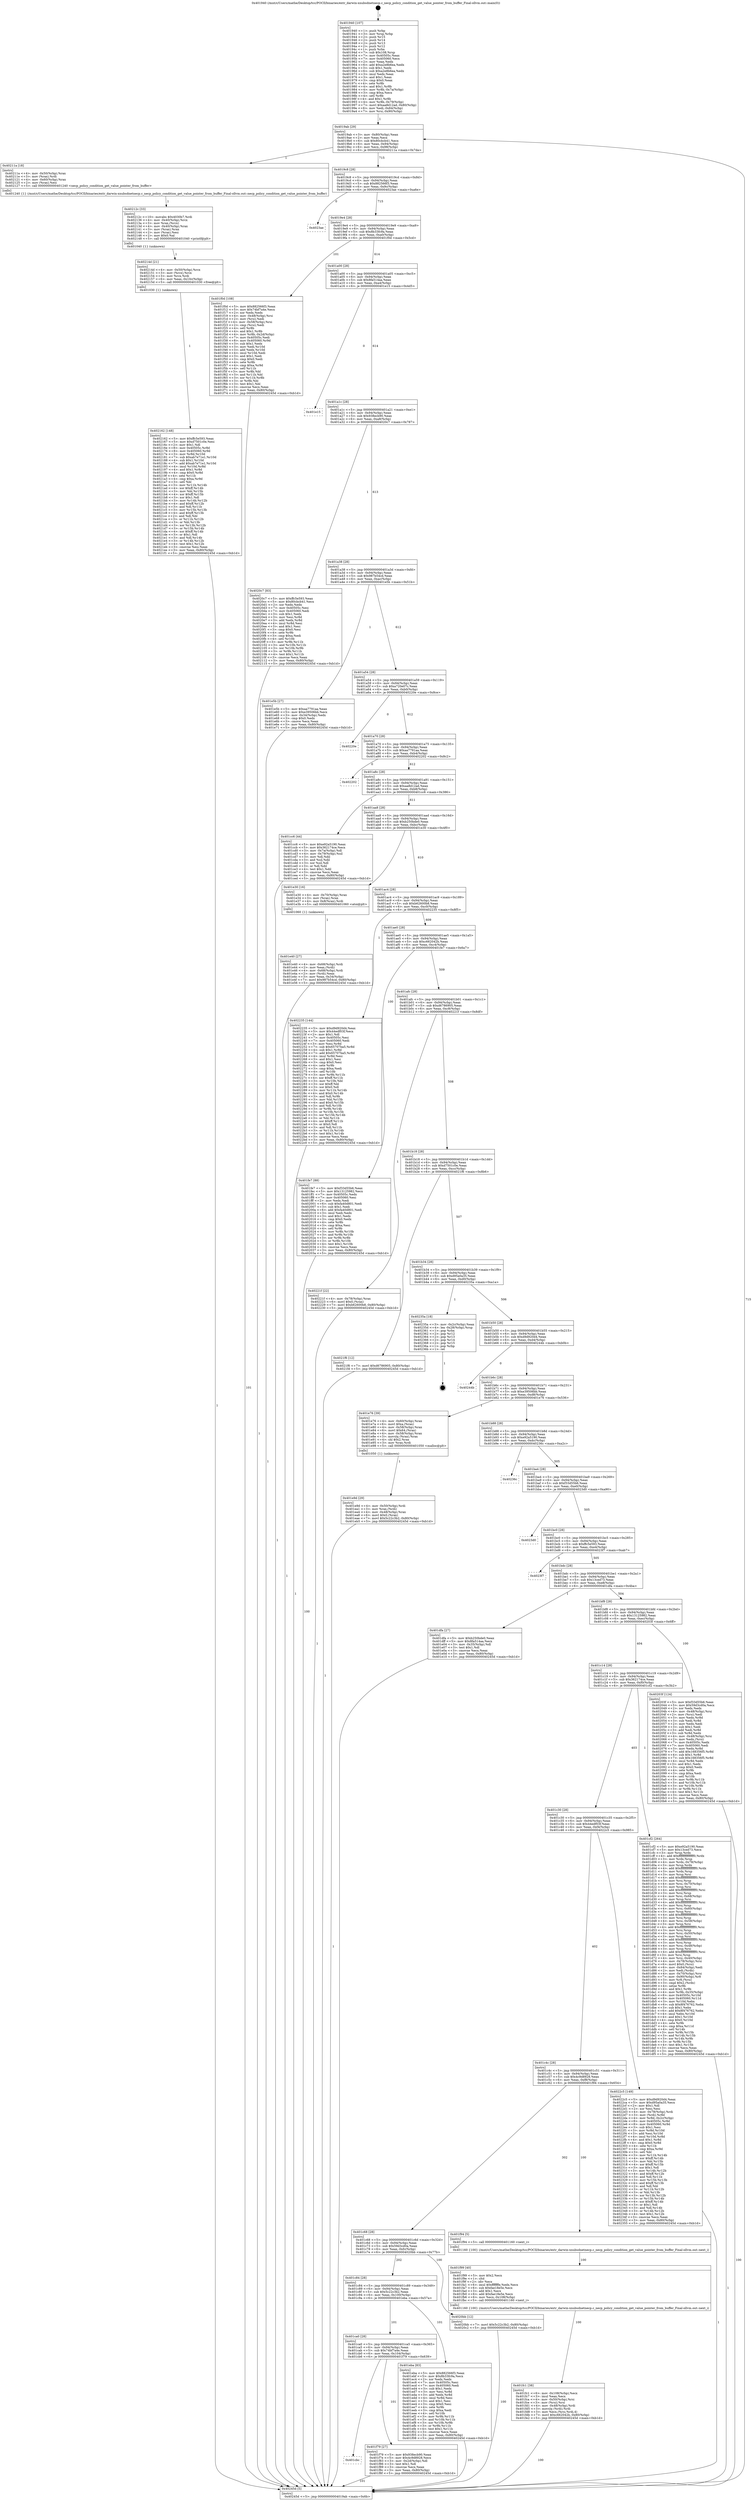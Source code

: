 digraph "0x401940" {
  label = "0x401940 (/mnt/c/Users/mathe/Desktop/tcc/POCII/binaries/extr_darwin-xnubsdnetnecp.c_necp_policy_condition_get_value_pointer_from_buffer_Final-ollvm.out::main(0))"
  labelloc = "t"
  node[shape=record]

  Entry [label="",width=0.3,height=0.3,shape=circle,fillcolor=black,style=filled]
  "0x4019ab" [label="{
     0x4019ab [29]\l
     | [instrs]\l
     &nbsp;&nbsp;0x4019ab \<+3\>: mov -0x80(%rbp),%eax\l
     &nbsp;&nbsp;0x4019ae \<+2\>: mov %eax,%ecx\l
     &nbsp;&nbsp;0x4019b0 \<+6\>: sub $0x80cbcb41,%ecx\l
     &nbsp;&nbsp;0x4019b6 \<+6\>: mov %eax,-0x94(%rbp)\l
     &nbsp;&nbsp;0x4019bc \<+6\>: mov %ecx,-0x98(%rbp)\l
     &nbsp;&nbsp;0x4019c2 \<+6\>: je 000000000040211a \<main+0x7da\>\l
  }"]
  "0x40211a" [label="{
     0x40211a [18]\l
     | [instrs]\l
     &nbsp;&nbsp;0x40211a \<+4\>: mov -0x50(%rbp),%rax\l
     &nbsp;&nbsp;0x40211e \<+3\>: mov (%rax),%rdi\l
     &nbsp;&nbsp;0x402121 \<+4\>: mov -0x60(%rbp),%rax\l
     &nbsp;&nbsp;0x402125 \<+2\>: mov (%rax),%esi\l
     &nbsp;&nbsp;0x402127 \<+5\>: call 0000000000401240 \<necp_policy_condition_get_value_pointer_from_buffer\>\l
     | [calls]\l
     &nbsp;&nbsp;0x401240 \{1\} (/mnt/c/Users/mathe/Desktop/tcc/POCII/binaries/extr_darwin-xnubsdnetnecp.c_necp_policy_condition_get_value_pointer_from_buffer_Final-ollvm.out::necp_policy_condition_get_value_pointer_from_buffer)\l
  }"]
  "0x4019c8" [label="{
     0x4019c8 [28]\l
     | [instrs]\l
     &nbsp;&nbsp;0x4019c8 \<+5\>: jmp 00000000004019cd \<main+0x8d\>\l
     &nbsp;&nbsp;0x4019cd \<+6\>: mov -0x94(%rbp),%eax\l
     &nbsp;&nbsp;0x4019d3 \<+5\>: sub $0x882566f3,%eax\l
     &nbsp;&nbsp;0x4019d8 \<+6\>: mov %eax,-0x9c(%rbp)\l
     &nbsp;&nbsp;0x4019de \<+6\>: je 00000000004023ae \<main+0xa6e\>\l
  }"]
  Exit [label="",width=0.3,height=0.3,shape=circle,fillcolor=black,style=filled,peripheries=2]
  "0x4023ae" [label="{
     0x4023ae\l
  }", style=dashed]
  "0x4019e4" [label="{
     0x4019e4 [28]\l
     | [instrs]\l
     &nbsp;&nbsp;0x4019e4 \<+5\>: jmp 00000000004019e9 \<main+0xa9\>\l
     &nbsp;&nbsp;0x4019e9 \<+6\>: mov -0x94(%rbp),%eax\l
     &nbsp;&nbsp;0x4019ef \<+5\>: sub $0x8b33fc9a,%eax\l
     &nbsp;&nbsp;0x4019f4 \<+6\>: mov %eax,-0xa0(%rbp)\l
     &nbsp;&nbsp;0x4019fa \<+6\>: je 0000000000401f0d \<main+0x5cd\>\l
  }"]
  "0x402162" [label="{
     0x402162 [148]\l
     | [instrs]\l
     &nbsp;&nbsp;0x402162 \<+5\>: mov $0xffc5e593,%eax\l
     &nbsp;&nbsp;0x402167 \<+5\>: mov $0xd7501c0e,%esi\l
     &nbsp;&nbsp;0x40216c \<+2\>: mov $0x1,%dl\l
     &nbsp;&nbsp;0x40216e \<+8\>: mov 0x40505c,%r8d\l
     &nbsp;&nbsp;0x402176 \<+8\>: mov 0x405060,%r9d\l
     &nbsp;&nbsp;0x40217e \<+3\>: mov %r8d,%r10d\l
     &nbsp;&nbsp;0x402181 \<+7\>: sub $0xab7e71e1,%r10d\l
     &nbsp;&nbsp;0x402188 \<+4\>: sub $0x1,%r10d\l
     &nbsp;&nbsp;0x40218c \<+7\>: add $0xab7e71e1,%r10d\l
     &nbsp;&nbsp;0x402193 \<+4\>: imul %r10d,%r8d\l
     &nbsp;&nbsp;0x402197 \<+4\>: and $0x1,%r8d\l
     &nbsp;&nbsp;0x40219b \<+4\>: cmp $0x0,%r8d\l
     &nbsp;&nbsp;0x40219f \<+4\>: sete %r11b\l
     &nbsp;&nbsp;0x4021a3 \<+4\>: cmp $0xa,%r9d\l
     &nbsp;&nbsp;0x4021a7 \<+3\>: setl %bl\l
     &nbsp;&nbsp;0x4021aa \<+3\>: mov %r11b,%r14b\l
     &nbsp;&nbsp;0x4021ad \<+4\>: xor $0xff,%r14b\l
     &nbsp;&nbsp;0x4021b1 \<+3\>: mov %bl,%r15b\l
     &nbsp;&nbsp;0x4021b4 \<+4\>: xor $0xff,%r15b\l
     &nbsp;&nbsp;0x4021b8 \<+3\>: xor $0x1,%dl\l
     &nbsp;&nbsp;0x4021bb \<+3\>: mov %r14b,%r12b\l
     &nbsp;&nbsp;0x4021be \<+4\>: and $0xff,%r12b\l
     &nbsp;&nbsp;0x4021c2 \<+3\>: and %dl,%r11b\l
     &nbsp;&nbsp;0x4021c5 \<+3\>: mov %r15b,%r13b\l
     &nbsp;&nbsp;0x4021c8 \<+4\>: and $0xff,%r13b\l
     &nbsp;&nbsp;0x4021cc \<+2\>: and %dl,%bl\l
     &nbsp;&nbsp;0x4021ce \<+3\>: or %r11b,%r12b\l
     &nbsp;&nbsp;0x4021d1 \<+3\>: or %bl,%r13b\l
     &nbsp;&nbsp;0x4021d4 \<+3\>: xor %r13b,%r12b\l
     &nbsp;&nbsp;0x4021d7 \<+3\>: or %r15b,%r14b\l
     &nbsp;&nbsp;0x4021da \<+4\>: xor $0xff,%r14b\l
     &nbsp;&nbsp;0x4021de \<+3\>: or $0x1,%dl\l
     &nbsp;&nbsp;0x4021e1 \<+3\>: and %dl,%r14b\l
     &nbsp;&nbsp;0x4021e4 \<+3\>: or %r14b,%r12b\l
     &nbsp;&nbsp;0x4021e7 \<+4\>: test $0x1,%r12b\l
     &nbsp;&nbsp;0x4021eb \<+3\>: cmovne %esi,%eax\l
     &nbsp;&nbsp;0x4021ee \<+3\>: mov %eax,-0x80(%rbp)\l
     &nbsp;&nbsp;0x4021f1 \<+5\>: jmp 000000000040245d \<main+0xb1d\>\l
  }"]
  "0x401f0d" [label="{
     0x401f0d [108]\l
     | [instrs]\l
     &nbsp;&nbsp;0x401f0d \<+5\>: mov $0x882566f3,%eax\l
     &nbsp;&nbsp;0x401f12 \<+5\>: mov $0x74bf7a4e,%ecx\l
     &nbsp;&nbsp;0x401f17 \<+2\>: xor %edx,%edx\l
     &nbsp;&nbsp;0x401f19 \<+4\>: mov -0x48(%rbp),%rsi\l
     &nbsp;&nbsp;0x401f1d \<+2\>: mov (%rsi),%edi\l
     &nbsp;&nbsp;0x401f1f \<+4\>: mov -0x58(%rbp),%rsi\l
     &nbsp;&nbsp;0x401f23 \<+2\>: cmp (%rsi),%edi\l
     &nbsp;&nbsp;0x401f25 \<+4\>: setl %r8b\l
     &nbsp;&nbsp;0x401f29 \<+4\>: and $0x1,%r8b\l
     &nbsp;&nbsp;0x401f2d \<+4\>: mov %r8b,-0x2d(%rbp)\l
     &nbsp;&nbsp;0x401f31 \<+7\>: mov 0x40505c,%edi\l
     &nbsp;&nbsp;0x401f38 \<+8\>: mov 0x405060,%r9d\l
     &nbsp;&nbsp;0x401f40 \<+3\>: sub $0x1,%edx\l
     &nbsp;&nbsp;0x401f43 \<+3\>: mov %edi,%r10d\l
     &nbsp;&nbsp;0x401f46 \<+3\>: add %edx,%r10d\l
     &nbsp;&nbsp;0x401f49 \<+4\>: imul %r10d,%edi\l
     &nbsp;&nbsp;0x401f4d \<+3\>: and $0x1,%edi\l
     &nbsp;&nbsp;0x401f50 \<+3\>: cmp $0x0,%edi\l
     &nbsp;&nbsp;0x401f53 \<+4\>: sete %r8b\l
     &nbsp;&nbsp;0x401f57 \<+4\>: cmp $0xa,%r9d\l
     &nbsp;&nbsp;0x401f5b \<+4\>: setl %r11b\l
     &nbsp;&nbsp;0x401f5f \<+3\>: mov %r8b,%bl\l
     &nbsp;&nbsp;0x401f62 \<+3\>: and %r11b,%bl\l
     &nbsp;&nbsp;0x401f65 \<+3\>: xor %r11b,%r8b\l
     &nbsp;&nbsp;0x401f68 \<+3\>: or %r8b,%bl\l
     &nbsp;&nbsp;0x401f6b \<+3\>: test $0x1,%bl\l
     &nbsp;&nbsp;0x401f6e \<+3\>: cmovne %ecx,%eax\l
     &nbsp;&nbsp;0x401f71 \<+3\>: mov %eax,-0x80(%rbp)\l
     &nbsp;&nbsp;0x401f74 \<+5\>: jmp 000000000040245d \<main+0xb1d\>\l
  }"]
  "0x401a00" [label="{
     0x401a00 [28]\l
     | [instrs]\l
     &nbsp;&nbsp;0x401a00 \<+5\>: jmp 0000000000401a05 \<main+0xc5\>\l
     &nbsp;&nbsp;0x401a05 \<+6\>: mov -0x94(%rbp),%eax\l
     &nbsp;&nbsp;0x401a0b \<+5\>: sub $0x8fa514aa,%eax\l
     &nbsp;&nbsp;0x401a10 \<+6\>: mov %eax,-0xa4(%rbp)\l
     &nbsp;&nbsp;0x401a16 \<+6\>: je 0000000000401e15 \<main+0x4d5\>\l
  }"]
  "0x40214d" [label="{
     0x40214d [21]\l
     | [instrs]\l
     &nbsp;&nbsp;0x40214d \<+4\>: mov -0x50(%rbp),%rcx\l
     &nbsp;&nbsp;0x402151 \<+3\>: mov (%rcx),%rcx\l
     &nbsp;&nbsp;0x402154 \<+3\>: mov %rcx,%rdi\l
     &nbsp;&nbsp;0x402157 \<+6\>: mov %eax,-0x10c(%rbp)\l
     &nbsp;&nbsp;0x40215d \<+5\>: call 0000000000401030 \<free@plt\>\l
     | [calls]\l
     &nbsp;&nbsp;0x401030 \{1\} (unknown)\l
  }"]
  "0x401e15" [label="{
     0x401e15\l
  }", style=dashed]
  "0x401a1c" [label="{
     0x401a1c [28]\l
     | [instrs]\l
     &nbsp;&nbsp;0x401a1c \<+5\>: jmp 0000000000401a21 \<main+0xe1\>\l
     &nbsp;&nbsp;0x401a21 \<+6\>: mov -0x94(%rbp),%eax\l
     &nbsp;&nbsp;0x401a27 \<+5\>: sub $0x938ecb90,%eax\l
     &nbsp;&nbsp;0x401a2c \<+6\>: mov %eax,-0xa8(%rbp)\l
     &nbsp;&nbsp;0x401a32 \<+6\>: je 00000000004020c7 \<main+0x787\>\l
  }"]
  "0x40212c" [label="{
     0x40212c [33]\l
     | [instrs]\l
     &nbsp;&nbsp;0x40212c \<+10\>: movabs $0x4030b7,%rdi\l
     &nbsp;&nbsp;0x402136 \<+4\>: mov -0x40(%rbp),%rcx\l
     &nbsp;&nbsp;0x40213a \<+3\>: mov %rax,(%rcx)\l
     &nbsp;&nbsp;0x40213d \<+4\>: mov -0x40(%rbp),%rax\l
     &nbsp;&nbsp;0x402141 \<+3\>: mov (%rax),%rax\l
     &nbsp;&nbsp;0x402144 \<+2\>: mov (%rax),%esi\l
     &nbsp;&nbsp;0x402146 \<+2\>: mov $0x0,%al\l
     &nbsp;&nbsp;0x402148 \<+5\>: call 0000000000401040 \<printf@plt\>\l
     | [calls]\l
     &nbsp;&nbsp;0x401040 \{1\} (unknown)\l
  }"]
  "0x4020c7" [label="{
     0x4020c7 [83]\l
     | [instrs]\l
     &nbsp;&nbsp;0x4020c7 \<+5\>: mov $0xffc5e593,%eax\l
     &nbsp;&nbsp;0x4020cc \<+5\>: mov $0x80cbcb41,%ecx\l
     &nbsp;&nbsp;0x4020d1 \<+2\>: xor %edx,%edx\l
     &nbsp;&nbsp;0x4020d3 \<+7\>: mov 0x40505c,%esi\l
     &nbsp;&nbsp;0x4020da \<+7\>: mov 0x405060,%edi\l
     &nbsp;&nbsp;0x4020e1 \<+3\>: sub $0x1,%edx\l
     &nbsp;&nbsp;0x4020e4 \<+3\>: mov %esi,%r8d\l
     &nbsp;&nbsp;0x4020e7 \<+3\>: add %edx,%r8d\l
     &nbsp;&nbsp;0x4020ea \<+4\>: imul %r8d,%esi\l
     &nbsp;&nbsp;0x4020ee \<+3\>: and $0x1,%esi\l
     &nbsp;&nbsp;0x4020f1 \<+3\>: cmp $0x0,%esi\l
     &nbsp;&nbsp;0x4020f4 \<+4\>: sete %r9b\l
     &nbsp;&nbsp;0x4020f8 \<+3\>: cmp $0xa,%edi\l
     &nbsp;&nbsp;0x4020fb \<+4\>: setl %r10b\l
     &nbsp;&nbsp;0x4020ff \<+3\>: mov %r9b,%r11b\l
     &nbsp;&nbsp;0x402102 \<+3\>: and %r10b,%r11b\l
     &nbsp;&nbsp;0x402105 \<+3\>: xor %r10b,%r9b\l
     &nbsp;&nbsp;0x402108 \<+3\>: or %r9b,%r11b\l
     &nbsp;&nbsp;0x40210b \<+4\>: test $0x1,%r11b\l
     &nbsp;&nbsp;0x40210f \<+3\>: cmovne %ecx,%eax\l
     &nbsp;&nbsp;0x402112 \<+3\>: mov %eax,-0x80(%rbp)\l
     &nbsp;&nbsp;0x402115 \<+5\>: jmp 000000000040245d \<main+0xb1d\>\l
  }"]
  "0x401a38" [label="{
     0x401a38 [28]\l
     | [instrs]\l
     &nbsp;&nbsp;0x401a38 \<+5\>: jmp 0000000000401a3d \<main+0xfd\>\l
     &nbsp;&nbsp;0x401a3d \<+6\>: mov -0x94(%rbp),%eax\l
     &nbsp;&nbsp;0x401a43 \<+5\>: sub $0x987b54cd,%eax\l
     &nbsp;&nbsp;0x401a48 \<+6\>: mov %eax,-0xac(%rbp)\l
     &nbsp;&nbsp;0x401a4e \<+6\>: je 0000000000401e5b \<main+0x51b\>\l
  }"]
  "0x401fc1" [label="{
     0x401fc1 [38]\l
     | [instrs]\l
     &nbsp;&nbsp;0x401fc1 \<+6\>: mov -0x108(%rbp),%ecx\l
     &nbsp;&nbsp;0x401fc7 \<+3\>: imul %eax,%ecx\l
     &nbsp;&nbsp;0x401fca \<+4\>: mov -0x50(%rbp),%rsi\l
     &nbsp;&nbsp;0x401fce \<+3\>: mov (%rsi),%rsi\l
     &nbsp;&nbsp;0x401fd1 \<+4\>: mov -0x48(%rbp),%rdi\l
     &nbsp;&nbsp;0x401fd5 \<+3\>: movslq (%rdi),%rdi\l
     &nbsp;&nbsp;0x401fd8 \<+3\>: mov %ecx,(%rsi,%rdi,4)\l
     &nbsp;&nbsp;0x401fdb \<+7\>: movl $0xc662042b,-0x80(%rbp)\l
     &nbsp;&nbsp;0x401fe2 \<+5\>: jmp 000000000040245d \<main+0xb1d\>\l
  }"]
  "0x401e5b" [label="{
     0x401e5b [27]\l
     | [instrs]\l
     &nbsp;&nbsp;0x401e5b \<+5\>: mov $0xaa7791aa,%eax\l
     &nbsp;&nbsp;0x401e60 \<+5\>: mov $0xe39506bb,%ecx\l
     &nbsp;&nbsp;0x401e65 \<+3\>: mov -0x34(%rbp),%edx\l
     &nbsp;&nbsp;0x401e68 \<+3\>: cmp $0x0,%edx\l
     &nbsp;&nbsp;0x401e6b \<+3\>: cmove %ecx,%eax\l
     &nbsp;&nbsp;0x401e6e \<+3\>: mov %eax,-0x80(%rbp)\l
     &nbsp;&nbsp;0x401e71 \<+5\>: jmp 000000000040245d \<main+0xb1d\>\l
  }"]
  "0x401a54" [label="{
     0x401a54 [28]\l
     | [instrs]\l
     &nbsp;&nbsp;0x401a54 \<+5\>: jmp 0000000000401a59 \<main+0x119\>\l
     &nbsp;&nbsp;0x401a59 \<+6\>: mov -0x94(%rbp),%eax\l
     &nbsp;&nbsp;0x401a5f \<+5\>: sub $0xa720e07c,%eax\l
     &nbsp;&nbsp;0x401a64 \<+6\>: mov %eax,-0xb0(%rbp)\l
     &nbsp;&nbsp;0x401a6a \<+6\>: je 000000000040220e \<main+0x8ce\>\l
  }"]
  "0x401f99" [label="{
     0x401f99 [40]\l
     | [instrs]\l
     &nbsp;&nbsp;0x401f99 \<+5\>: mov $0x2,%ecx\l
     &nbsp;&nbsp;0x401f9e \<+1\>: cltd\l
     &nbsp;&nbsp;0x401f9f \<+2\>: idiv %ecx\l
     &nbsp;&nbsp;0x401fa1 \<+6\>: imul $0xfffffffe,%edx,%ecx\l
     &nbsp;&nbsp;0x401fa7 \<+6\>: sub $0xfae18e5e,%ecx\l
     &nbsp;&nbsp;0x401fad \<+3\>: add $0x1,%ecx\l
     &nbsp;&nbsp;0x401fb0 \<+6\>: add $0xfae18e5e,%ecx\l
     &nbsp;&nbsp;0x401fb6 \<+6\>: mov %ecx,-0x108(%rbp)\l
     &nbsp;&nbsp;0x401fbc \<+5\>: call 0000000000401160 \<next_i\>\l
     | [calls]\l
     &nbsp;&nbsp;0x401160 \{100\} (/mnt/c/Users/mathe/Desktop/tcc/POCII/binaries/extr_darwin-xnubsdnetnecp.c_necp_policy_condition_get_value_pointer_from_buffer_Final-ollvm.out::next_i)\l
  }"]
  "0x40220e" [label="{
     0x40220e\l
  }", style=dashed]
  "0x401a70" [label="{
     0x401a70 [28]\l
     | [instrs]\l
     &nbsp;&nbsp;0x401a70 \<+5\>: jmp 0000000000401a75 \<main+0x135\>\l
     &nbsp;&nbsp;0x401a75 \<+6\>: mov -0x94(%rbp),%eax\l
     &nbsp;&nbsp;0x401a7b \<+5\>: sub $0xaa7791aa,%eax\l
     &nbsp;&nbsp;0x401a80 \<+6\>: mov %eax,-0xb4(%rbp)\l
     &nbsp;&nbsp;0x401a86 \<+6\>: je 0000000000402202 \<main+0x8c2\>\l
  }"]
  "0x401cbc" [label="{
     0x401cbc\l
  }", style=dashed]
  "0x402202" [label="{
     0x402202\l
  }", style=dashed]
  "0x401a8c" [label="{
     0x401a8c [28]\l
     | [instrs]\l
     &nbsp;&nbsp;0x401a8c \<+5\>: jmp 0000000000401a91 \<main+0x151\>\l
     &nbsp;&nbsp;0x401a91 \<+6\>: mov -0x94(%rbp),%eax\l
     &nbsp;&nbsp;0x401a97 \<+5\>: sub $0xaa8d12ad,%eax\l
     &nbsp;&nbsp;0x401a9c \<+6\>: mov %eax,-0xb8(%rbp)\l
     &nbsp;&nbsp;0x401aa2 \<+6\>: je 0000000000401cc6 \<main+0x386\>\l
  }"]
  "0x401f79" [label="{
     0x401f79 [27]\l
     | [instrs]\l
     &nbsp;&nbsp;0x401f79 \<+5\>: mov $0x938ecb90,%eax\l
     &nbsp;&nbsp;0x401f7e \<+5\>: mov $0x4c9d8928,%ecx\l
     &nbsp;&nbsp;0x401f83 \<+3\>: mov -0x2d(%rbp),%dl\l
     &nbsp;&nbsp;0x401f86 \<+3\>: test $0x1,%dl\l
     &nbsp;&nbsp;0x401f89 \<+3\>: cmovne %ecx,%eax\l
     &nbsp;&nbsp;0x401f8c \<+3\>: mov %eax,-0x80(%rbp)\l
     &nbsp;&nbsp;0x401f8f \<+5\>: jmp 000000000040245d \<main+0xb1d\>\l
  }"]
  "0x401cc6" [label="{
     0x401cc6 [44]\l
     | [instrs]\l
     &nbsp;&nbsp;0x401cc6 \<+5\>: mov $0xe92a5190,%eax\l
     &nbsp;&nbsp;0x401ccb \<+5\>: mov $0x362174ce,%ecx\l
     &nbsp;&nbsp;0x401cd0 \<+3\>: mov -0x7a(%rbp),%dl\l
     &nbsp;&nbsp;0x401cd3 \<+4\>: mov -0x79(%rbp),%sil\l
     &nbsp;&nbsp;0x401cd7 \<+3\>: mov %dl,%dil\l
     &nbsp;&nbsp;0x401cda \<+3\>: and %sil,%dil\l
     &nbsp;&nbsp;0x401cdd \<+3\>: xor %sil,%dl\l
     &nbsp;&nbsp;0x401ce0 \<+3\>: or %dl,%dil\l
     &nbsp;&nbsp;0x401ce3 \<+4\>: test $0x1,%dil\l
     &nbsp;&nbsp;0x401ce7 \<+3\>: cmovne %ecx,%eax\l
     &nbsp;&nbsp;0x401cea \<+3\>: mov %eax,-0x80(%rbp)\l
     &nbsp;&nbsp;0x401ced \<+5\>: jmp 000000000040245d \<main+0xb1d\>\l
  }"]
  "0x401aa8" [label="{
     0x401aa8 [28]\l
     | [instrs]\l
     &nbsp;&nbsp;0x401aa8 \<+5\>: jmp 0000000000401aad \<main+0x16d\>\l
     &nbsp;&nbsp;0x401aad \<+6\>: mov -0x94(%rbp),%eax\l
     &nbsp;&nbsp;0x401ab3 \<+5\>: sub $0xb250bde0,%eax\l
     &nbsp;&nbsp;0x401ab8 \<+6\>: mov %eax,-0xbc(%rbp)\l
     &nbsp;&nbsp;0x401abe \<+6\>: je 0000000000401e30 \<main+0x4f0\>\l
  }"]
  "0x40245d" [label="{
     0x40245d [5]\l
     | [instrs]\l
     &nbsp;&nbsp;0x40245d \<+5\>: jmp 00000000004019ab \<main+0x6b\>\l
  }"]
  "0x401940" [label="{
     0x401940 [107]\l
     | [instrs]\l
     &nbsp;&nbsp;0x401940 \<+1\>: push %rbp\l
     &nbsp;&nbsp;0x401941 \<+3\>: mov %rsp,%rbp\l
     &nbsp;&nbsp;0x401944 \<+2\>: push %r15\l
     &nbsp;&nbsp;0x401946 \<+2\>: push %r14\l
     &nbsp;&nbsp;0x401948 \<+2\>: push %r13\l
     &nbsp;&nbsp;0x40194a \<+2\>: push %r12\l
     &nbsp;&nbsp;0x40194c \<+1\>: push %rbx\l
     &nbsp;&nbsp;0x40194d \<+7\>: sub $0x108,%rsp\l
     &nbsp;&nbsp;0x401954 \<+7\>: mov 0x40505c,%eax\l
     &nbsp;&nbsp;0x40195b \<+7\>: mov 0x405060,%ecx\l
     &nbsp;&nbsp;0x401962 \<+2\>: mov %eax,%edx\l
     &nbsp;&nbsp;0x401964 \<+6\>: add $0xa2e8b6ea,%edx\l
     &nbsp;&nbsp;0x40196a \<+3\>: sub $0x1,%edx\l
     &nbsp;&nbsp;0x40196d \<+6\>: sub $0xa2e8b6ea,%edx\l
     &nbsp;&nbsp;0x401973 \<+3\>: imul %edx,%eax\l
     &nbsp;&nbsp;0x401976 \<+3\>: and $0x1,%eax\l
     &nbsp;&nbsp;0x401979 \<+3\>: cmp $0x0,%eax\l
     &nbsp;&nbsp;0x40197c \<+4\>: sete %r8b\l
     &nbsp;&nbsp;0x401980 \<+4\>: and $0x1,%r8b\l
     &nbsp;&nbsp;0x401984 \<+4\>: mov %r8b,-0x7a(%rbp)\l
     &nbsp;&nbsp;0x401988 \<+3\>: cmp $0xa,%ecx\l
     &nbsp;&nbsp;0x40198b \<+4\>: setl %r8b\l
     &nbsp;&nbsp;0x40198f \<+4\>: and $0x1,%r8b\l
     &nbsp;&nbsp;0x401993 \<+4\>: mov %r8b,-0x79(%rbp)\l
     &nbsp;&nbsp;0x401997 \<+7\>: movl $0xaa8d12ad,-0x80(%rbp)\l
     &nbsp;&nbsp;0x40199e \<+6\>: mov %edi,-0x84(%rbp)\l
     &nbsp;&nbsp;0x4019a4 \<+7\>: mov %rsi,-0x90(%rbp)\l
  }"]
  "0x401ca0" [label="{
     0x401ca0 [28]\l
     | [instrs]\l
     &nbsp;&nbsp;0x401ca0 \<+5\>: jmp 0000000000401ca5 \<main+0x365\>\l
     &nbsp;&nbsp;0x401ca5 \<+6\>: mov -0x94(%rbp),%eax\l
     &nbsp;&nbsp;0x401cab \<+5\>: sub $0x74bf7a4e,%eax\l
     &nbsp;&nbsp;0x401cb0 \<+6\>: mov %eax,-0x104(%rbp)\l
     &nbsp;&nbsp;0x401cb6 \<+6\>: je 0000000000401f79 \<main+0x639\>\l
  }"]
  "0x401e30" [label="{
     0x401e30 [16]\l
     | [instrs]\l
     &nbsp;&nbsp;0x401e30 \<+4\>: mov -0x70(%rbp),%rax\l
     &nbsp;&nbsp;0x401e34 \<+3\>: mov (%rax),%rax\l
     &nbsp;&nbsp;0x401e37 \<+4\>: mov 0x8(%rax),%rdi\l
     &nbsp;&nbsp;0x401e3b \<+5\>: call 0000000000401060 \<atoi@plt\>\l
     | [calls]\l
     &nbsp;&nbsp;0x401060 \{1\} (unknown)\l
  }"]
  "0x401ac4" [label="{
     0x401ac4 [28]\l
     | [instrs]\l
     &nbsp;&nbsp;0x401ac4 \<+5\>: jmp 0000000000401ac9 \<main+0x189\>\l
     &nbsp;&nbsp;0x401ac9 \<+6\>: mov -0x94(%rbp),%eax\l
     &nbsp;&nbsp;0x401acf \<+5\>: sub $0xb62600b8,%eax\l
     &nbsp;&nbsp;0x401ad4 \<+6\>: mov %eax,-0xc0(%rbp)\l
     &nbsp;&nbsp;0x401ada \<+6\>: je 0000000000402235 \<main+0x8f5\>\l
  }"]
  "0x401eba" [label="{
     0x401eba [83]\l
     | [instrs]\l
     &nbsp;&nbsp;0x401eba \<+5\>: mov $0x882566f3,%eax\l
     &nbsp;&nbsp;0x401ebf \<+5\>: mov $0x8b33fc9a,%ecx\l
     &nbsp;&nbsp;0x401ec4 \<+2\>: xor %edx,%edx\l
     &nbsp;&nbsp;0x401ec6 \<+7\>: mov 0x40505c,%esi\l
     &nbsp;&nbsp;0x401ecd \<+7\>: mov 0x405060,%edi\l
     &nbsp;&nbsp;0x401ed4 \<+3\>: sub $0x1,%edx\l
     &nbsp;&nbsp;0x401ed7 \<+3\>: mov %esi,%r8d\l
     &nbsp;&nbsp;0x401eda \<+3\>: add %edx,%r8d\l
     &nbsp;&nbsp;0x401edd \<+4\>: imul %r8d,%esi\l
     &nbsp;&nbsp;0x401ee1 \<+3\>: and $0x1,%esi\l
     &nbsp;&nbsp;0x401ee4 \<+3\>: cmp $0x0,%esi\l
     &nbsp;&nbsp;0x401ee7 \<+4\>: sete %r9b\l
     &nbsp;&nbsp;0x401eeb \<+3\>: cmp $0xa,%edi\l
     &nbsp;&nbsp;0x401eee \<+4\>: setl %r10b\l
     &nbsp;&nbsp;0x401ef2 \<+3\>: mov %r9b,%r11b\l
     &nbsp;&nbsp;0x401ef5 \<+3\>: and %r10b,%r11b\l
     &nbsp;&nbsp;0x401ef8 \<+3\>: xor %r10b,%r9b\l
     &nbsp;&nbsp;0x401efb \<+3\>: or %r9b,%r11b\l
     &nbsp;&nbsp;0x401efe \<+4\>: test $0x1,%r11b\l
     &nbsp;&nbsp;0x401f02 \<+3\>: cmovne %ecx,%eax\l
     &nbsp;&nbsp;0x401f05 \<+3\>: mov %eax,-0x80(%rbp)\l
     &nbsp;&nbsp;0x401f08 \<+5\>: jmp 000000000040245d \<main+0xb1d\>\l
  }"]
  "0x402235" [label="{
     0x402235 [144]\l
     | [instrs]\l
     &nbsp;&nbsp;0x402235 \<+5\>: mov $0xd9d920d4,%eax\l
     &nbsp;&nbsp;0x40223a \<+5\>: mov $0x44edf03f,%ecx\l
     &nbsp;&nbsp;0x40223f \<+2\>: mov $0x1,%dl\l
     &nbsp;&nbsp;0x402241 \<+7\>: mov 0x40505c,%esi\l
     &nbsp;&nbsp;0x402248 \<+7\>: mov 0x405060,%edi\l
     &nbsp;&nbsp;0x40224f \<+3\>: mov %esi,%r8d\l
     &nbsp;&nbsp;0x402252 \<+7\>: sub $0x65707ba5,%r8d\l
     &nbsp;&nbsp;0x402259 \<+4\>: sub $0x1,%r8d\l
     &nbsp;&nbsp;0x40225d \<+7\>: add $0x65707ba5,%r8d\l
     &nbsp;&nbsp;0x402264 \<+4\>: imul %r8d,%esi\l
     &nbsp;&nbsp;0x402268 \<+3\>: and $0x1,%esi\l
     &nbsp;&nbsp;0x40226b \<+3\>: cmp $0x0,%esi\l
     &nbsp;&nbsp;0x40226e \<+4\>: sete %r9b\l
     &nbsp;&nbsp;0x402272 \<+3\>: cmp $0xa,%edi\l
     &nbsp;&nbsp;0x402275 \<+4\>: setl %r10b\l
     &nbsp;&nbsp;0x402279 \<+3\>: mov %r9b,%r11b\l
     &nbsp;&nbsp;0x40227c \<+4\>: xor $0xff,%r11b\l
     &nbsp;&nbsp;0x402280 \<+3\>: mov %r10b,%bl\l
     &nbsp;&nbsp;0x402283 \<+3\>: xor $0xff,%bl\l
     &nbsp;&nbsp;0x402286 \<+3\>: xor $0x0,%dl\l
     &nbsp;&nbsp;0x402289 \<+3\>: mov %r11b,%r14b\l
     &nbsp;&nbsp;0x40228c \<+4\>: and $0x0,%r14b\l
     &nbsp;&nbsp;0x402290 \<+3\>: and %dl,%r9b\l
     &nbsp;&nbsp;0x402293 \<+3\>: mov %bl,%r15b\l
     &nbsp;&nbsp;0x402296 \<+4\>: and $0x0,%r15b\l
     &nbsp;&nbsp;0x40229a \<+3\>: and %dl,%r10b\l
     &nbsp;&nbsp;0x40229d \<+3\>: or %r9b,%r14b\l
     &nbsp;&nbsp;0x4022a0 \<+3\>: or %r10b,%r15b\l
     &nbsp;&nbsp;0x4022a3 \<+3\>: xor %r15b,%r14b\l
     &nbsp;&nbsp;0x4022a6 \<+3\>: or %bl,%r11b\l
     &nbsp;&nbsp;0x4022a9 \<+4\>: xor $0xff,%r11b\l
     &nbsp;&nbsp;0x4022ad \<+3\>: or $0x0,%dl\l
     &nbsp;&nbsp;0x4022b0 \<+3\>: and %dl,%r11b\l
     &nbsp;&nbsp;0x4022b3 \<+3\>: or %r11b,%r14b\l
     &nbsp;&nbsp;0x4022b6 \<+4\>: test $0x1,%r14b\l
     &nbsp;&nbsp;0x4022ba \<+3\>: cmovne %ecx,%eax\l
     &nbsp;&nbsp;0x4022bd \<+3\>: mov %eax,-0x80(%rbp)\l
     &nbsp;&nbsp;0x4022c0 \<+5\>: jmp 000000000040245d \<main+0xb1d\>\l
  }"]
  "0x401ae0" [label="{
     0x401ae0 [28]\l
     | [instrs]\l
     &nbsp;&nbsp;0x401ae0 \<+5\>: jmp 0000000000401ae5 \<main+0x1a5\>\l
     &nbsp;&nbsp;0x401ae5 \<+6\>: mov -0x94(%rbp),%eax\l
     &nbsp;&nbsp;0x401aeb \<+5\>: sub $0xc662042b,%eax\l
     &nbsp;&nbsp;0x401af0 \<+6\>: mov %eax,-0xc4(%rbp)\l
     &nbsp;&nbsp;0x401af6 \<+6\>: je 0000000000401fe7 \<main+0x6a7\>\l
  }"]
  "0x401c84" [label="{
     0x401c84 [28]\l
     | [instrs]\l
     &nbsp;&nbsp;0x401c84 \<+5\>: jmp 0000000000401c89 \<main+0x349\>\l
     &nbsp;&nbsp;0x401c89 \<+6\>: mov -0x94(%rbp),%eax\l
     &nbsp;&nbsp;0x401c8f \<+5\>: sub $0x5c22c3b2,%eax\l
     &nbsp;&nbsp;0x401c94 \<+6\>: mov %eax,-0x100(%rbp)\l
     &nbsp;&nbsp;0x401c9a \<+6\>: je 0000000000401eba \<main+0x57a\>\l
  }"]
  "0x401fe7" [label="{
     0x401fe7 [88]\l
     | [instrs]\l
     &nbsp;&nbsp;0x401fe7 \<+5\>: mov $0xf33d55b6,%eax\l
     &nbsp;&nbsp;0x401fec \<+5\>: mov $0x13125982,%ecx\l
     &nbsp;&nbsp;0x401ff1 \<+7\>: mov 0x40505c,%edx\l
     &nbsp;&nbsp;0x401ff8 \<+7\>: mov 0x405060,%esi\l
     &nbsp;&nbsp;0x401fff \<+2\>: mov %edx,%edi\l
     &nbsp;&nbsp;0x402001 \<+6\>: sub $0xfa40d801,%edi\l
     &nbsp;&nbsp;0x402007 \<+3\>: sub $0x1,%edi\l
     &nbsp;&nbsp;0x40200a \<+6\>: add $0xfa40d801,%edi\l
     &nbsp;&nbsp;0x402010 \<+3\>: imul %edi,%edx\l
     &nbsp;&nbsp;0x402013 \<+3\>: and $0x1,%edx\l
     &nbsp;&nbsp;0x402016 \<+3\>: cmp $0x0,%edx\l
     &nbsp;&nbsp;0x402019 \<+4\>: sete %r8b\l
     &nbsp;&nbsp;0x40201d \<+3\>: cmp $0xa,%esi\l
     &nbsp;&nbsp;0x402020 \<+4\>: setl %r9b\l
     &nbsp;&nbsp;0x402024 \<+3\>: mov %r8b,%r10b\l
     &nbsp;&nbsp;0x402027 \<+3\>: and %r9b,%r10b\l
     &nbsp;&nbsp;0x40202a \<+3\>: xor %r9b,%r8b\l
     &nbsp;&nbsp;0x40202d \<+3\>: or %r8b,%r10b\l
     &nbsp;&nbsp;0x402030 \<+4\>: test $0x1,%r10b\l
     &nbsp;&nbsp;0x402034 \<+3\>: cmovne %ecx,%eax\l
     &nbsp;&nbsp;0x402037 \<+3\>: mov %eax,-0x80(%rbp)\l
     &nbsp;&nbsp;0x40203a \<+5\>: jmp 000000000040245d \<main+0xb1d\>\l
  }"]
  "0x401afc" [label="{
     0x401afc [28]\l
     | [instrs]\l
     &nbsp;&nbsp;0x401afc \<+5\>: jmp 0000000000401b01 \<main+0x1c1\>\l
     &nbsp;&nbsp;0x401b01 \<+6\>: mov -0x94(%rbp),%eax\l
     &nbsp;&nbsp;0x401b07 \<+5\>: sub $0xd6786905,%eax\l
     &nbsp;&nbsp;0x401b0c \<+6\>: mov %eax,-0xc8(%rbp)\l
     &nbsp;&nbsp;0x401b12 \<+6\>: je 000000000040221f \<main+0x8df\>\l
  }"]
  "0x4020bb" [label="{
     0x4020bb [12]\l
     | [instrs]\l
     &nbsp;&nbsp;0x4020bb \<+7\>: movl $0x5c22c3b2,-0x80(%rbp)\l
     &nbsp;&nbsp;0x4020c2 \<+5\>: jmp 000000000040245d \<main+0xb1d\>\l
  }"]
  "0x40221f" [label="{
     0x40221f [22]\l
     | [instrs]\l
     &nbsp;&nbsp;0x40221f \<+4\>: mov -0x78(%rbp),%rax\l
     &nbsp;&nbsp;0x402223 \<+6\>: movl $0x0,(%rax)\l
     &nbsp;&nbsp;0x402229 \<+7\>: movl $0xb62600b8,-0x80(%rbp)\l
     &nbsp;&nbsp;0x402230 \<+5\>: jmp 000000000040245d \<main+0xb1d\>\l
  }"]
  "0x401b18" [label="{
     0x401b18 [28]\l
     | [instrs]\l
     &nbsp;&nbsp;0x401b18 \<+5\>: jmp 0000000000401b1d \<main+0x1dd\>\l
     &nbsp;&nbsp;0x401b1d \<+6\>: mov -0x94(%rbp),%eax\l
     &nbsp;&nbsp;0x401b23 \<+5\>: sub $0xd7501c0e,%eax\l
     &nbsp;&nbsp;0x401b28 \<+6\>: mov %eax,-0xcc(%rbp)\l
     &nbsp;&nbsp;0x401b2e \<+6\>: je 00000000004021f6 \<main+0x8b6\>\l
  }"]
  "0x401c68" [label="{
     0x401c68 [28]\l
     | [instrs]\l
     &nbsp;&nbsp;0x401c68 \<+5\>: jmp 0000000000401c6d \<main+0x32d\>\l
     &nbsp;&nbsp;0x401c6d \<+6\>: mov -0x94(%rbp),%eax\l
     &nbsp;&nbsp;0x401c73 \<+5\>: sub $0x59d3cd0a,%eax\l
     &nbsp;&nbsp;0x401c78 \<+6\>: mov %eax,-0xfc(%rbp)\l
     &nbsp;&nbsp;0x401c7e \<+6\>: je 00000000004020bb \<main+0x77b\>\l
  }"]
  "0x4021f6" [label="{
     0x4021f6 [12]\l
     | [instrs]\l
     &nbsp;&nbsp;0x4021f6 \<+7\>: movl $0xd6786905,-0x80(%rbp)\l
     &nbsp;&nbsp;0x4021fd \<+5\>: jmp 000000000040245d \<main+0xb1d\>\l
  }"]
  "0x401b34" [label="{
     0x401b34 [28]\l
     | [instrs]\l
     &nbsp;&nbsp;0x401b34 \<+5\>: jmp 0000000000401b39 \<main+0x1f9\>\l
     &nbsp;&nbsp;0x401b39 \<+6\>: mov -0x94(%rbp),%eax\l
     &nbsp;&nbsp;0x401b3f \<+5\>: sub $0xd95a0a35,%eax\l
     &nbsp;&nbsp;0x401b44 \<+6\>: mov %eax,-0xd0(%rbp)\l
     &nbsp;&nbsp;0x401b4a \<+6\>: je 000000000040235a \<main+0xa1a\>\l
  }"]
  "0x401f94" [label="{
     0x401f94 [5]\l
     | [instrs]\l
     &nbsp;&nbsp;0x401f94 \<+5\>: call 0000000000401160 \<next_i\>\l
     | [calls]\l
     &nbsp;&nbsp;0x401160 \{100\} (/mnt/c/Users/mathe/Desktop/tcc/POCII/binaries/extr_darwin-xnubsdnetnecp.c_necp_policy_condition_get_value_pointer_from_buffer_Final-ollvm.out::next_i)\l
  }"]
  "0x40235a" [label="{
     0x40235a [18]\l
     | [instrs]\l
     &nbsp;&nbsp;0x40235a \<+3\>: mov -0x2c(%rbp),%eax\l
     &nbsp;&nbsp;0x40235d \<+4\>: lea -0x28(%rbp),%rsp\l
     &nbsp;&nbsp;0x402361 \<+1\>: pop %rbx\l
     &nbsp;&nbsp;0x402362 \<+2\>: pop %r12\l
     &nbsp;&nbsp;0x402364 \<+2\>: pop %r13\l
     &nbsp;&nbsp;0x402366 \<+2\>: pop %r14\l
     &nbsp;&nbsp;0x402368 \<+2\>: pop %r15\l
     &nbsp;&nbsp;0x40236a \<+1\>: pop %rbp\l
     &nbsp;&nbsp;0x40236b \<+1\>: ret\l
  }"]
  "0x401b50" [label="{
     0x401b50 [28]\l
     | [instrs]\l
     &nbsp;&nbsp;0x401b50 \<+5\>: jmp 0000000000401b55 \<main+0x215\>\l
     &nbsp;&nbsp;0x401b55 \<+6\>: mov -0x94(%rbp),%eax\l
     &nbsp;&nbsp;0x401b5b \<+5\>: sub $0xd9d920d4,%eax\l
     &nbsp;&nbsp;0x401b60 \<+6\>: mov %eax,-0xd4(%rbp)\l
     &nbsp;&nbsp;0x401b66 \<+6\>: je 000000000040244b \<main+0xb0b\>\l
  }"]
  "0x401c4c" [label="{
     0x401c4c [28]\l
     | [instrs]\l
     &nbsp;&nbsp;0x401c4c \<+5\>: jmp 0000000000401c51 \<main+0x311\>\l
     &nbsp;&nbsp;0x401c51 \<+6\>: mov -0x94(%rbp),%eax\l
     &nbsp;&nbsp;0x401c57 \<+5\>: sub $0x4c9d8928,%eax\l
     &nbsp;&nbsp;0x401c5c \<+6\>: mov %eax,-0xf8(%rbp)\l
     &nbsp;&nbsp;0x401c62 \<+6\>: je 0000000000401f94 \<main+0x654\>\l
  }"]
  "0x40244b" [label="{
     0x40244b\l
  }", style=dashed]
  "0x401b6c" [label="{
     0x401b6c [28]\l
     | [instrs]\l
     &nbsp;&nbsp;0x401b6c \<+5\>: jmp 0000000000401b71 \<main+0x231\>\l
     &nbsp;&nbsp;0x401b71 \<+6\>: mov -0x94(%rbp),%eax\l
     &nbsp;&nbsp;0x401b77 \<+5\>: sub $0xe39506bb,%eax\l
     &nbsp;&nbsp;0x401b7c \<+6\>: mov %eax,-0xd8(%rbp)\l
     &nbsp;&nbsp;0x401b82 \<+6\>: je 0000000000401e76 \<main+0x536\>\l
  }"]
  "0x4022c5" [label="{
     0x4022c5 [149]\l
     | [instrs]\l
     &nbsp;&nbsp;0x4022c5 \<+5\>: mov $0xd9d920d4,%eax\l
     &nbsp;&nbsp;0x4022ca \<+5\>: mov $0xd95a0a35,%ecx\l
     &nbsp;&nbsp;0x4022cf \<+2\>: mov $0x1,%dl\l
     &nbsp;&nbsp;0x4022d1 \<+2\>: xor %esi,%esi\l
     &nbsp;&nbsp;0x4022d3 \<+4\>: mov -0x78(%rbp),%rdi\l
     &nbsp;&nbsp;0x4022d7 \<+3\>: mov (%rdi),%r8d\l
     &nbsp;&nbsp;0x4022da \<+4\>: mov %r8d,-0x2c(%rbp)\l
     &nbsp;&nbsp;0x4022de \<+8\>: mov 0x40505c,%r8d\l
     &nbsp;&nbsp;0x4022e6 \<+8\>: mov 0x405060,%r9d\l
     &nbsp;&nbsp;0x4022ee \<+3\>: sub $0x1,%esi\l
     &nbsp;&nbsp;0x4022f1 \<+3\>: mov %r8d,%r10d\l
     &nbsp;&nbsp;0x4022f4 \<+3\>: add %esi,%r10d\l
     &nbsp;&nbsp;0x4022f7 \<+4\>: imul %r10d,%r8d\l
     &nbsp;&nbsp;0x4022fb \<+4\>: and $0x1,%r8d\l
     &nbsp;&nbsp;0x4022ff \<+4\>: cmp $0x0,%r8d\l
     &nbsp;&nbsp;0x402303 \<+4\>: sete %r11b\l
     &nbsp;&nbsp;0x402307 \<+4\>: cmp $0xa,%r9d\l
     &nbsp;&nbsp;0x40230b \<+3\>: setl %bl\l
     &nbsp;&nbsp;0x40230e \<+3\>: mov %r11b,%r14b\l
     &nbsp;&nbsp;0x402311 \<+4\>: xor $0xff,%r14b\l
     &nbsp;&nbsp;0x402315 \<+3\>: mov %bl,%r15b\l
     &nbsp;&nbsp;0x402318 \<+4\>: xor $0xff,%r15b\l
     &nbsp;&nbsp;0x40231c \<+3\>: xor $0x1,%dl\l
     &nbsp;&nbsp;0x40231f \<+3\>: mov %r14b,%r12b\l
     &nbsp;&nbsp;0x402322 \<+4\>: and $0xff,%r12b\l
     &nbsp;&nbsp;0x402326 \<+3\>: and %dl,%r11b\l
     &nbsp;&nbsp;0x402329 \<+3\>: mov %r15b,%r13b\l
     &nbsp;&nbsp;0x40232c \<+4\>: and $0xff,%r13b\l
     &nbsp;&nbsp;0x402330 \<+2\>: and %dl,%bl\l
     &nbsp;&nbsp;0x402332 \<+3\>: or %r11b,%r12b\l
     &nbsp;&nbsp;0x402335 \<+3\>: or %bl,%r13b\l
     &nbsp;&nbsp;0x402338 \<+3\>: xor %r13b,%r12b\l
     &nbsp;&nbsp;0x40233b \<+3\>: or %r15b,%r14b\l
     &nbsp;&nbsp;0x40233e \<+4\>: xor $0xff,%r14b\l
     &nbsp;&nbsp;0x402342 \<+3\>: or $0x1,%dl\l
     &nbsp;&nbsp;0x402345 \<+3\>: and %dl,%r14b\l
     &nbsp;&nbsp;0x402348 \<+3\>: or %r14b,%r12b\l
     &nbsp;&nbsp;0x40234b \<+4\>: test $0x1,%r12b\l
     &nbsp;&nbsp;0x40234f \<+3\>: cmovne %ecx,%eax\l
     &nbsp;&nbsp;0x402352 \<+3\>: mov %eax,-0x80(%rbp)\l
     &nbsp;&nbsp;0x402355 \<+5\>: jmp 000000000040245d \<main+0xb1d\>\l
  }"]
  "0x401e76" [label="{
     0x401e76 [39]\l
     | [instrs]\l
     &nbsp;&nbsp;0x401e76 \<+4\>: mov -0x60(%rbp),%rax\l
     &nbsp;&nbsp;0x401e7a \<+6\>: movl $0xa,(%rax)\l
     &nbsp;&nbsp;0x401e80 \<+4\>: mov -0x58(%rbp),%rax\l
     &nbsp;&nbsp;0x401e84 \<+6\>: movl $0x64,(%rax)\l
     &nbsp;&nbsp;0x401e8a \<+4\>: mov -0x58(%rbp),%rax\l
     &nbsp;&nbsp;0x401e8e \<+3\>: movslq (%rax),%rax\l
     &nbsp;&nbsp;0x401e91 \<+4\>: shl $0x2,%rax\l
     &nbsp;&nbsp;0x401e95 \<+3\>: mov %rax,%rdi\l
     &nbsp;&nbsp;0x401e98 \<+5\>: call 0000000000401050 \<malloc@plt\>\l
     | [calls]\l
     &nbsp;&nbsp;0x401050 \{1\} (unknown)\l
  }"]
  "0x401b88" [label="{
     0x401b88 [28]\l
     | [instrs]\l
     &nbsp;&nbsp;0x401b88 \<+5\>: jmp 0000000000401b8d \<main+0x24d\>\l
     &nbsp;&nbsp;0x401b8d \<+6\>: mov -0x94(%rbp),%eax\l
     &nbsp;&nbsp;0x401b93 \<+5\>: sub $0xe92a5190,%eax\l
     &nbsp;&nbsp;0x401b98 \<+6\>: mov %eax,-0xdc(%rbp)\l
     &nbsp;&nbsp;0x401b9e \<+6\>: je 000000000040236c \<main+0xa2c\>\l
  }"]
  "0x401e9d" [label="{
     0x401e9d [29]\l
     | [instrs]\l
     &nbsp;&nbsp;0x401e9d \<+4\>: mov -0x50(%rbp),%rdi\l
     &nbsp;&nbsp;0x401ea1 \<+3\>: mov %rax,(%rdi)\l
     &nbsp;&nbsp;0x401ea4 \<+4\>: mov -0x48(%rbp),%rax\l
     &nbsp;&nbsp;0x401ea8 \<+6\>: movl $0x0,(%rax)\l
     &nbsp;&nbsp;0x401eae \<+7\>: movl $0x5c22c3b2,-0x80(%rbp)\l
     &nbsp;&nbsp;0x401eb5 \<+5\>: jmp 000000000040245d \<main+0xb1d\>\l
  }"]
  "0x40236c" [label="{
     0x40236c\l
  }", style=dashed]
  "0x401ba4" [label="{
     0x401ba4 [28]\l
     | [instrs]\l
     &nbsp;&nbsp;0x401ba4 \<+5\>: jmp 0000000000401ba9 \<main+0x269\>\l
     &nbsp;&nbsp;0x401ba9 \<+6\>: mov -0x94(%rbp),%eax\l
     &nbsp;&nbsp;0x401baf \<+5\>: sub $0xf33d55b6,%eax\l
     &nbsp;&nbsp;0x401bb4 \<+6\>: mov %eax,-0xe0(%rbp)\l
     &nbsp;&nbsp;0x401bba \<+6\>: je 00000000004023d0 \<main+0xa90\>\l
  }"]
  "0x401e40" [label="{
     0x401e40 [27]\l
     | [instrs]\l
     &nbsp;&nbsp;0x401e40 \<+4\>: mov -0x68(%rbp),%rdi\l
     &nbsp;&nbsp;0x401e44 \<+2\>: mov %eax,(%rdi)\l
     &nbsp;&nbsp;0x401e46 \<+4\>: mov -0x68(%rbp),%rdi\l
     &nbsp;&nbsp;0x401e4a \<+2\>: mov (%rdi),%eax\l
     &nbsp;&nbsp;0x401e4c \<+3\>: mov %eax,-0x34(%rbp)\l
     &nbsp;&nbsp;0x401e4f \<+7\>: movl $0x987b54cd,-0x80(%rbp)\l
     &nbsp;&nbsp;0x401e56 \<+5\>: jmp 000000000040245d \<main+0xb1d\>\l
  }"]
  "0x4023d0" [label="{
     0x4023d0\l
  }", style=dashed]
  "0x401bc0" [label="{
     0x401bc0 [28]\l
     | [instrs]\l
     &nbsp;&nbsp;0x401bc0 \<+5\>: jmp 0000000000401bc5 \<main+0x285\>\l
     &nbsp;&nbsp;0x401bc5 \<+6\>: mov -0x94(%rbp),%eax\l
     &nbsp;&nbsp;0x401bcb \<+5\>: sub $0xffc5e593,%eax\l
     &nbsp;&nbsp;0x401bd0 \<+6\>: mov %eax,-0xe4(%rbp)\l
     &nbsp;&nbsp;0x401bd6 \<+6\>: je 00000000004023f7 \<main+0xab7\>\l
  }"]
  "0x401c30" [label="{
     0x401c30 [28]\l
     | [instrs]\l
     &nbsp;&nbsp;0x401c30 \<+5\>: jmp 0000000000401c35 \<main+0x2f5\>\l
     &nbsp;&nbsp;0x401c35 \<+6\>: mov -0x94(%rbp),%eax\l
     &nbsp;&nbsp;0x401c3b \<+5\>: sub $0x44edf03f,%eax\l
     &nbsp;&nbsp;0x401c40 \<+6\>: mov %eax,-0xf4(%rbp)\l
     &nbsp;&nbsp;0x401c46 \<+6\>: je 00000000004022c5 \<main+0x985\>\l
  }"]
  "0x4023f7" [label="{
     0x4023f7\l
  }", style=dashed]
  "0x401bdc" [label="{
     0x401bdc [28]\l
     | [instrs]\l
     &nbsp;&nbsp;0x401bdc \<+5\>: jmp 0000000000401be1 \<main+0x2a1\>\l
     &nbsp;&nbsp;0x401be1 \<+6\>: mov -0x94(%rbp),%eax\l
     &nbsp;&nbsp;0x401be7 \<+5\>: sub $0x13ced73,%eax\l
     &nbsp;&nbsp;0x401bec \<+6\>: mov %eax,-0xe8(%rbp)\l
     &nbsp;&nbsp;0x401bf2 \<+6\>: je 0000000000401dfa \<main+0x4ba\>\l
  }"]
  "0x401cf2" [label="{
     0x401cf2 [264]\l
     | [instrs]\l
     &nbsp;&nbsp;0x401cf2 \<+5\>: mov $0xe92a5190,%eax\l
     &nbsp;&nbsp;0x401cf7 \<+5\>: mov $0x13ced73,%ecx\l
     &nbsp;&nbsp;0x401cfc \<+3\>: mov %rsp,%rdx\l
     &nbsp;&nbsp;0x401cff \<+4\>: add $0xfffffffffffffff0,%rdx\l
     &nbsp;&nbsp;0x401d03 \<+3\>: mov %rdx,%rsp\l
     &nbsp;&nbsp;0x401d06 \<+4\>: mov %rdx,-0x78(%rbp)\l
     &nbsp;&nbsp;0x401d0a \<+3\>: mov %rsp,%rdx\l
     &nbsp;&nbsp;0x401d0d \<+4\>: add $0xfffffffffffffff0,%rdx\l
     &nbsp;&nbsp;0x401d11 \<+3\>: mov %rdx,%rsp\l
     &nbsp;&nbsp;0x401d14 \<+3\>: mov %rsp,%rsi\l
     &nbsp;&nbsp;0x401d17 \<+4\>: add $0xfffffffffffffff0,%rsi\l
     &nbsp;&nbsp;0x401d1b \<+3\>: mov %rsi,%rsp\l
     &nbsp;&nbsp;0x401d1e \<+4\>: mov %rsi,-0x70(%rbp)\l
     &nbsp;&nbsp;0x401d22 \<+3\>: mov %rsp,%rsi\l
     &nbsp;&nbsp;0x401d25 \<+4\>: add $0xfffffffffffffff0,%rsi\l
     &nbsp;&nbsp;0x401d29 \<+3\>: mov %rsi,%rsp\l
     &nbsp;&nbsp;0x401d2c \<+4\>: mov %rsi,-0x68(%rbp)\l
     &nbsp;&nbsp;0x401d30 \<+3\>: mov %rsp,%rsi\l
     &nbsp;&nbsp;0x401d33 \<+4\>: add $0xfffffffffffffff0,%rsi\l
     &nbsp;&nbsp;0x401d37 \<+3\>: mov %rsi,%rsp\l
     &nbsp;&nbsp;0x401d3a \<+4\>: mov %rsi,-0x60(%rbp)\l
     &nbsp;&nbsp;0x401d3e \<+3\>: mov %rsp,%rsi\l
     &nbsp;&nbsp;0x401d41 \<+4\>: add $0xfffffffffffffff0,%rsi\l
     &nbsp;&nbsp;0x401d45 \<+3\>: mov %rsi,%rsp\l
     &nbsp;&nbsp;0x401d48 \<+4\>: mov %rsi,-0x58(%rbp)\l
     &nbsp;&nbsp;0x401d4c \<+3\>: mov %rsp,%rsi\l
     &nbsp;&nbsp;0x401d4f \<+4\>: add $0xfffffffffffffff0,%rsi\l
     &nbsp;&nbsp;0x401d53 \<+3\>: mov %rsi,%rsp\l
     &nbsp;&nbsp;0x401d56 \<+4\>: mov %rsi,-0x50(%rbp)\l
     &nbsp;&nbsp;0x401d5a \<+3\>: mov %rsp,%rsi\l
     &nbsp;&nbsp;0x401d5d \<+4\>: add $0xfffffffffffffff0,%rsi\l
     &nbsp;&nbsp;0x401d61 \<+3\>: mov %rsi,%rsp\l
     &nbsp;&nbsp;0x401d64 \<+4\>: mov %rsi,-0x48(%rbp)\l
     &nbsp;&nbsp;0x401d68 \<+3\>: mov %rsp,%rsi\l
     &nbsp;&nbsp;0x401d6b \<+4\>: add $0xfffffffffffffff0,%rsi\l
     &nbsp;&nbsp;0x401d6f \<+3\>: mov %rsi,%rsp\l
     &nbsp;&nbsp;0x401d72 \<+4\>: mov %rsi,-0x40(%rbp)\l
     &nbsp;&nbsp;0x401d76 \<+4\>: mov -0x78(%rbp),%rsi\l
     &nbsp;&nbsp;0x401d7a \<+6\>: movl $0x0,(%rsi)\l
     &nbsp;&nbsp;0x401d80 \<+6\>: mov -0x84(%rbp),%edi\l
     &nbsp;&nbsp;0x401d86 \<+2\>: mov %edi,(%rdx)\l
     &nbsp;&nbsp;0x401d88 \<+4\>: mov -0x70(%rbp),%rsi\l
     &nbsp;&nbsp;0x401d8c \<+7\>: mov -0x90(%rbp),%r8\l
     &nbsp;&nbsp;0x401d93 \<+3\>: mov %r8,(%rsi)\l
     &nbsp;&nbsp;0x401d96 \<+3\>: cmpl $0x2,(%rdx)\l
     &nbsp;&nbsp;0x401d99 \<+4\>: setne %r9b\l
     &nbsp;&nbsp;0x401d9d \<+4\>: and $0x1,%r9b\l
     &nbsp;&nbsp;0x401da1 \<+4\>: mov %r9b,-0x35(%rbp)\l
     &nbsp;&nbsp;0x401da5 \<+8\>: mov 0x40505c,%r10d\l
     &nbsp;&nbsp;0x401dad \<+8\>: mov 0x405060,%r11d\l
     &nbsp;&nbsp;0x401db5 \<+3\>: mov %r10d,%ebx\l
     &nbsp;&nbsp;0x401db8 \<+6\>: sub $0x8f476762,%ebx\l
     &nbsp;&nbsp;0x401dbe \<+3\>: sub $0x1,%ebx\l
     &nbsp;&nbsp;0x401dc1 \<+6\>: add $0x8f476762,%ebx\l
     &nbsp;&nbsp;0x401dc7 \<+4\>: imul %ebx,%r10d\l
     &nbsp;&nbsp;0x401dcb \<+4\>: and $0x1,%r10d\l
     &nbsp;&nbsp;0x401dcf \<+4\>: cmp $0x0,%r10d\l
     &nbsp;&nbsp;0x401dd3 \<+4\>: sete %r9b\l
     &nbsp;&nbsp;0x401dd7 \<+4\>: cmp $0xa,%r11d\l
     &nbsp;&nbsp;0x401ddb \<+4\>: setl %r14b\l
     &nbsp;&nbsp;0x401ddf \<+3\>: mov %r9b,%r15b\l
     &nbsp;&nbsp;0x401de2 \<+3\>: and %r14b,%r15b\l
     &nbsp;&nbsp;0x401de5 \<+3\>: xor %r14b,%r9b\l
     &nbsp;&nbsp;0x401de8 \<+3\>: or %r9b,%r15b\l
     &nbsp;&nbsp;0x401deb \<+4\>: test $0x1,%r15b\l
     &nbsp;&nbsp;0x401def \<+3\>: cmovne %ecx,%eax\l
     &nbsp;&nbsp;0x401df2 \<+3\>: mov %eax,-0x80(%rbp)\l
     &nbsp;&nbsp;0x401df5 \<+5\>: jmp 000000000040245d \<main+0xb1d\>\l
  }"]
  "0x401dfa" [label="{
     0x401dfa [27]\l
     | [instrs]\l
     &nbsp;&nbsp;0x401dfa \<+5\>: mov $0xb250bde0,%eax\l
     &nbsp;&nbsp;0x401dff \<+5\>: mov $0x8fa514aa,%ecx\l
     &nbsp;&nbsp;0x401e04 \<+3\>: mov -0x35(%rbp),%dl\l
     &nbsp;&nbsp;0x401e07 \<+3\>: test $0x1,%dl\l
     &nbsp;&nbsp;0x401e0a \<+3\>: cmovne %ecx,%eax\l
     &nbsp;&nbsp;0x401e0d \<+3\>: mov %eax,-0x80(%rbp)\l
     &nbsp;&nbsp;0x401e10 \<+5\>: jmp 000000000040245d \<main+0xb1d\>\l
  }"]
  "0x401bf8" [label="{
     0x401bf8 [28]\l
     | [instrs]\l
     &nbsp;&nbsp;0x401bf8 \<+5\>: jmp 0000000000401bfd \<main+0x2bd\>\l
     &nbsp;&nbsp;0x401bfd \<+6\>: mov -0x94(%rbp),%eax\l
     &nbsp;&nbsp;0x401c03 \<+5\>: sub $0x13125982,%eax\l
     &nbsp;&nbsp;0x401c08 \<+6\>: mov %eax,-0xec(%rbp)\l
     &nbsp;&nbsp;0x401c0e \<+6\>: je 000000000040203f \<main+0x6ff\>\l
  }"]
  "0x401c14" [label="{
     0x401c14 [28]\l
     | [instrs]\l
     &nbsp;&nbsp;0x401c14 \<+5\>: jmp 0000000000401c19 \<main+0x2d9\>\l
     &nbsp;&nbsp;0x401c19 \<+6\>: mov -0x94(%rbp),%eax\l
     &nbsp;&nbsp;0x401c1f \<+5\>: sub $0x362174ce,%eax\l
     &nbsp;&nbsp;0x401c24 \<+6\>: mov %eax,-0xf0(%rbp)\l
     &nbsp;&nbsp;0x401c2a \<+6\>: je 0000000000401cf2 \<main+0x3b2\>\l
  }"]
  "0x40203f" [label="{
     0x40203f [124]\l
     | [instrs]\l
     &nbsp;&nbsp;0x40203f \<+5\>: mov $0xf33d55b6,%eax\l
     &nbsp;&nbsp;0x402044 \<+5\>: mov $0x59d3cd0a,%ecx\l
     &nbsp;&nbsp;0x402049 \<+2\>: xor %edx,%edx\l
     &nbsp;&nbsp;0x40204b \<+4\>: mov -0x48(%rbp),%rsi\l
     &nbsp;&nbsp;0x40204f \<+2\>: mov (%rsi),%edi\l
     &nbsp;&nbsp;0x402051 \<+3\>: mov %edx,%r8d\l
     &nbsp;&nbsp;0x402054 \<+3\>: sub %edi,%r8d\l
     &nbsp;&nbsp;0x402057 \<+2\>: mov %edx,%edi\l
     &nbsp;&nbsp;0x402059 \<+3\>: sub $0x1,%edi\l
     &nbsp;&nbsp;0x40205c \<+3\>: add %edi,%r8d\l
     &nbsp;&nbsp;0x40205f \<+3\>: sub %r8d,%edx\l
     &nbsp;&nbsp;0x402062 \<+4\>: mov -0x48(%rbp),%rsi\l
     &nbsp;&nbsp;0x402066 \<+2\>: mov %edx,(%rsi)\l
     &nbsp;&nbsp;0x402068 \<+7\>: mov 0x40505c,%edx\l
     &nbsp;&nbsp;0x40206f \<+7\>: mov 0x405060,%edi\l
     &nbsp;&nbsp;0x402076 \<+3\>: mov %edx,%r8d\l
     &nbsp;&nbsp;0x402079 \<+7\>: add $0x168356f5,%r8d\l
     &nbsp;&nbsp;0x402080 \<+4\>: sub $0x1,%r8d\l
     &nbsp;&nbsp;0x402084 \<+7\>: sub $0x168356f5,%r8d\l
     &nbsp;&nbsp;0x40208b \<+4\>: imul %r8d,%edx\l
     &nbsp;&nbsp;0x40208f \<+3\>: and $0x1,%edx\l
     &nbsp;&nbsp;0x402092 \<+3\>: cmp $0x0,%edx\l
     &nbsp;&nbsp;0x402095 \<+4\>: sete %r9b\l
     &nbsp;&nbsp;0x402099 \<+3\>: cmp $0xa,%edi\l
     &nbsp;&nbsp;0x40209c \<+4\>: setl %r10b\l
     &nbsp;&nbsp;0x4020a0 \<+3\>: mov %r9b,%r11b\l
     &nbsp;&nbsp;0x4020a3 \<+3\>: and %r10b,%r11b\l
     &nbsp;&nbsp;0x4020a6 \<+3\>: xor %r10b,%r9b\l
     &nbsp;&nbsp;0x4020a9 \<+3\>: or %r9b,%r11b\l
     &nbsp;&nbsp;0x4020ac \<+4\>: test $0x1,%r11b\l
     &nbsp;&nbsp;0x4020b0 \<+3\>: cmovne %ecx,%eax\l
     &nbsp;&nbsp;0x4020b3 \<+3\>: mov %eax,-0x80(%rbp)\l
     &nbsp;&nbsp;0x4020b6 \<+5\>: jmp 000000000040245d \<main+0xb1d\>\l
  }"]
  Entry -> "0x401940" [label=" 1"]
  "0x4019ab" -> "0x40211a" [label=" 1"]
  "0x4019ab" -> "0x4019c8" [label=" 715"]
  "0x40235a" -> Exit [label=" 1"]
  "0x4019c8" -> "0x4023ae" [label=" 0"]
  "0x4019c8" -> "0x4019e4" [label=" 715"]
  "0x4022c5" -> "0x40245d" [label=" 1"]
  "0x4019e4" -> "0x401f0d" [label=" 101"]
  "0x4019e4" -> "0x401a00" [label=" 614"]
  "0x402235" -> "0x40245d" [label=" 1"]
  "0x401a00" -> "0x401e15" [label=" 0"]
  "0x401a00" -> "0x401a1c" [label=" 614"]
  "0x40221f" -> "0x40245d" [label=" 1"]
  "0x401a1c" -> "0x4020c7" [label=" 1"]
  "0x401a1c" -> "0x401a38" [label=" 613"]
  "0x4021f6" -> "0x40245d" [label=" 1"]
  "0x401a38" -> "0x401e5b" [label=" 1"]
  "0x401a38" -> "0x401a54" [label=" 612"]
  "0x402162" -> "0x40245d" [label=" 1"]
  "0x401a54" -> "0x40220e" [label=" 0"]
  "0x401a54" -> "0x401a70" [label=" 612"]
  "0x40214d" -> "0x402162" [label=" 1"]
  "0x401a70" -> "0x402202" [label=" 0"]
  "0x401a70" -> "0x401a8c" [label=" 612"]
  "0x40212c" -> "0x40214d" [label=" 1"]
  "0x401a8c" -> "0x401cc6" [label=" 1"]
  "0x401a8c" -> "0x401aa8" [label=" 611"]
  "0x401cc6" -> "0x40245d" [label=" 1"]
  "0x401940" -> "0x4019ab" [label=" 1"]
  "0x40245d" -> "0x4019ab" [label=" 715"]
  "0x40211a" -> "0x40212c" [label=" 1"]
  "0x401aa8" -> "0x401e30" [label=" 1"]
  "0x401aa8" -> "0x401ac4" [label=" 610"]
  "0x4020bb" -> "0x40245d" [label=" 100"]
  "0x401ac4" -> "0x402235" [label=" 1"]
  "0x401ac4" -> "0x401ae0" [label=" 609"]
  "0x40203f" -> "0x40245d" [label=" 100"]
  "0x401ae0" -> "0x401fe7" [label=" 100"]
  "0x401ae0" -> "0x401afc" [label=" 509"]
  "0x401fc1" -> "0x40245d" [label=" 100"]
  "0x401afc" -> "0x40221f" [label=" 1"]
  "0x401afc" -> "0x401b18" [label=" 508"]
  "0x401f99" -> "0x401fc1" [label=" 100"]
  "0x401b18" -> "0x4021f6" [label=" 1"]
  "0x401b18" -> "0x401b34" [label=" 507"]
  "0x401f79" -> "0x40245d" [label=" 101"]
  "0x401b34" -> "0x40235a" [label=" 1"]
  "0x401b34" -> "0x401b50" [label=" 506"]
  "0x401ca0" -> "0x401cbc" [label=" 0"]
  "0x401b50" -> "0x40244b" [label=" 0"]
  "0x401b50" -> "0x401b6c" [label=" 506"]
  "0x4020c7" -> "0x40245d" [label=" 1"]
  "0x401b6c" -> "0x401e76" [label=" 1"]
  "0x401b6c" -> "0x401b88" [label=" 505"]
  "0x401f0d" -> "0x40245d" [label=" 101"]
  "0x401b88" -> "0x40236c" [label=" 0"]
  "0x401b88" -> "0x401ba4" [label=" 505"]
  "0x401c84" -> "0x401ca0" [label=" 101"]
  "0x401ba4" -> "0x4023d0" [label=" 0"]
  "0x401ba4" -> "0x401bc0" [label=" 505"]
  "0x401c84" -> "0x401eba" [label=" 101"]
  "0x401bc0" -> "0x4023f7" [label=" 0"]
  "0x401bc0" -> "0x401bdc" [label=" 505"]
  "0x401c68" -> "0x401c84" [label=" 202"]
  "0x401bdc" -> "0x401dfa" [label=" 1"]
  "0x401bdc" -> "0x401bf8" [label=" 504"]
  "0x401c68" -> "0x4020bb" [label=" 100"]
  "0x401bf8" -> "0x40203f" [label=" 100"]
  "0x401bf8" -> "0x401c14" [label=" 404"]
  "0x401f94" -> "0x401f99" [label=" 100"]
  "0x401c14" -> "0x401cf2" [label=" 1"]
  "0x401c14" -> "0x401c30" [label=" 403"]
  "0x401fe7" -> "0x40245d" [label=" 100"]
  "0x401cf2" -> "0x40245d" [label=" 1"]
  "0x401dfa" -> "0x40245d" [label=" 1"]
  "0x401e30" -> "0x401e40" [label=" 1"]
  "0x401e40" -> "0x40245d" [label=" 1"]
  "0x401e5b" -> "0x40245d" [label=" 1"]
  "0x401e76" -> "0x401e9d" [label=" 1"]
  "0x401e9d" -> "0x40245d" [label=" 1"]
  "0x401eba" -> "0x40245d" [label=" 101"]
  "0x401c30" -> "0x4022c5" [label=" 1"]
  "0x401c30" -> "0x401c4c" [label=" 402"]
  "0x401ca0" -> "0x401f79" [label=" 101"]
  "0x401c4c" -> "0x401f94" [label=" 100"]
  "0x401c4c" -> "0x401c68" [label=" 302"]
}
